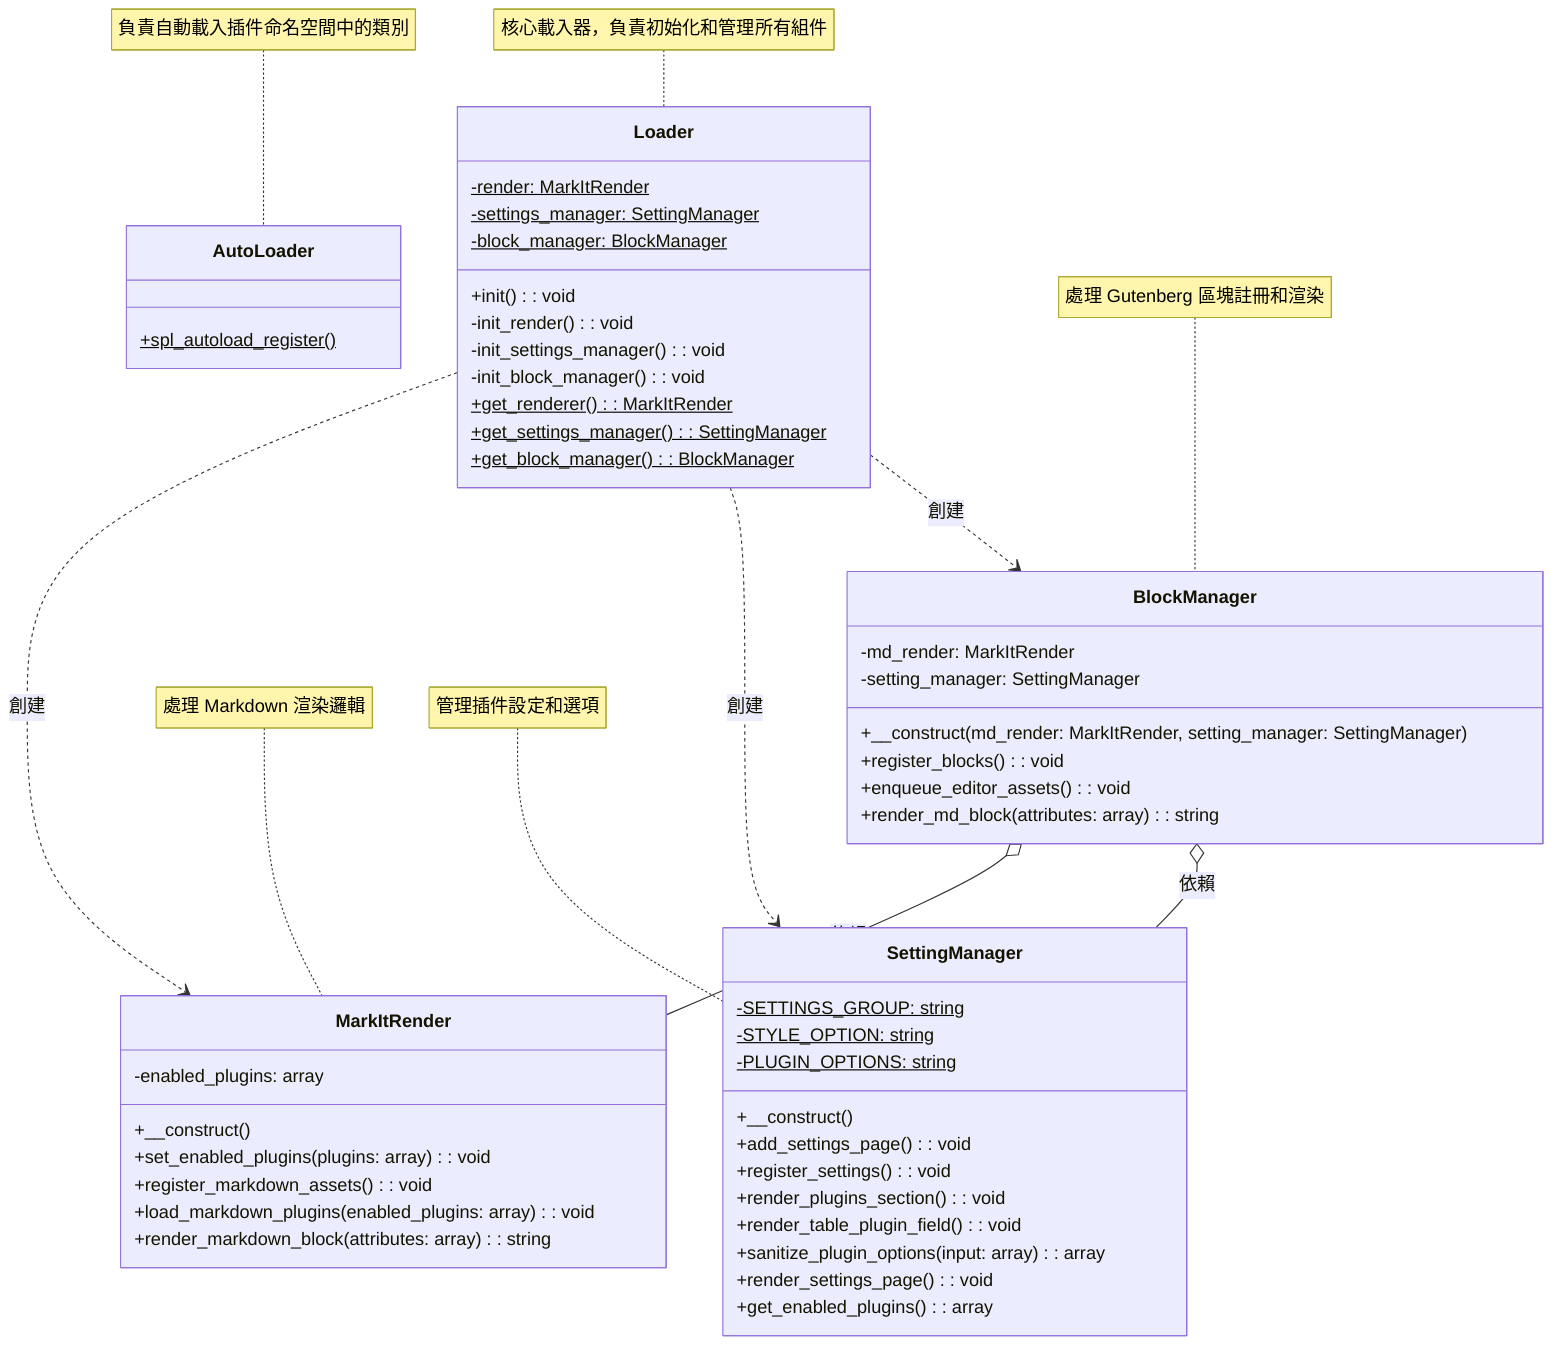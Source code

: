 classDiagram
    %% AiXpert MarkLite 類別圖 - Mermaid 格式

    %% 類別定義
    class AutoLoader {
        +spl_autoload_register()$
    }

    class MarkItRender {
        -enabled_plugins: array
        +__construct()
        +set_enabled_plugins(plugins: array): void
        +register_markdown_assets(): void
        +load_markdown_plugins(enabled_plugins: array): void
        +render_markdown_block(attributes: array): string
    }

    class SettingManager {
        -SETTINGS_GROUP: string$
        -STYLE_OPTION: string$
        -PLUGIN_OPTIONS: string$
        +__construct()
        +add_settings_page(): void
        +register_settings(): void
        +render_plugins_section(): void
        +render_table_plugin_field(): void
        +sanitize_plugin_options(input: array): array
        +render_settings_page(): void
        +get_enabled_plugins(): array
    }

    class BlockManager {
        -md_render: MarkItRender
        -setting_manager: SettingManager
        +__construct(md_render: MarkItRender, setting_manager: SettingManager)
        +register_blocks(): void
        +enqueue_editor_assets(): void
        +render_md_block(attributes: array): string
    }

    class Loader {
        -render: MarkItRender$
        -settings_manager: SettingManager$
        -block_manager: BlockManager$
        +init(): void
        -init_render(): void
        -init_settings_manager(): void
        -init_block_manager(): void
        +get_renderer(): MarkItRender$
        +get_settings_manager(): SettingManager$
        +get_block_manager(): BlockManager$
    }

    %% 關係定義
    Loader ..> MarkItRender : 創建
    Loader ..> SettingManager : 創建
    Loader ..> BlockManager : 創建
    BlockManager o-- MarkItRender : 依賴
    BlockManager o-- SettingManager : 依賴

    %% 註解 (使用類別描述)
    note for AutoLoader "負責自動載入插件命名空間中的類別"
    note for Loader "核心載入器，負責初始化和管理所有組件"
    note for MarkItRender "處理 Markdown 渲染邏輯"
    note for SettingManager "管理插件設定和選項"
    note for BlockManager "處理 Gutenberg 區塊註冊和渲染"